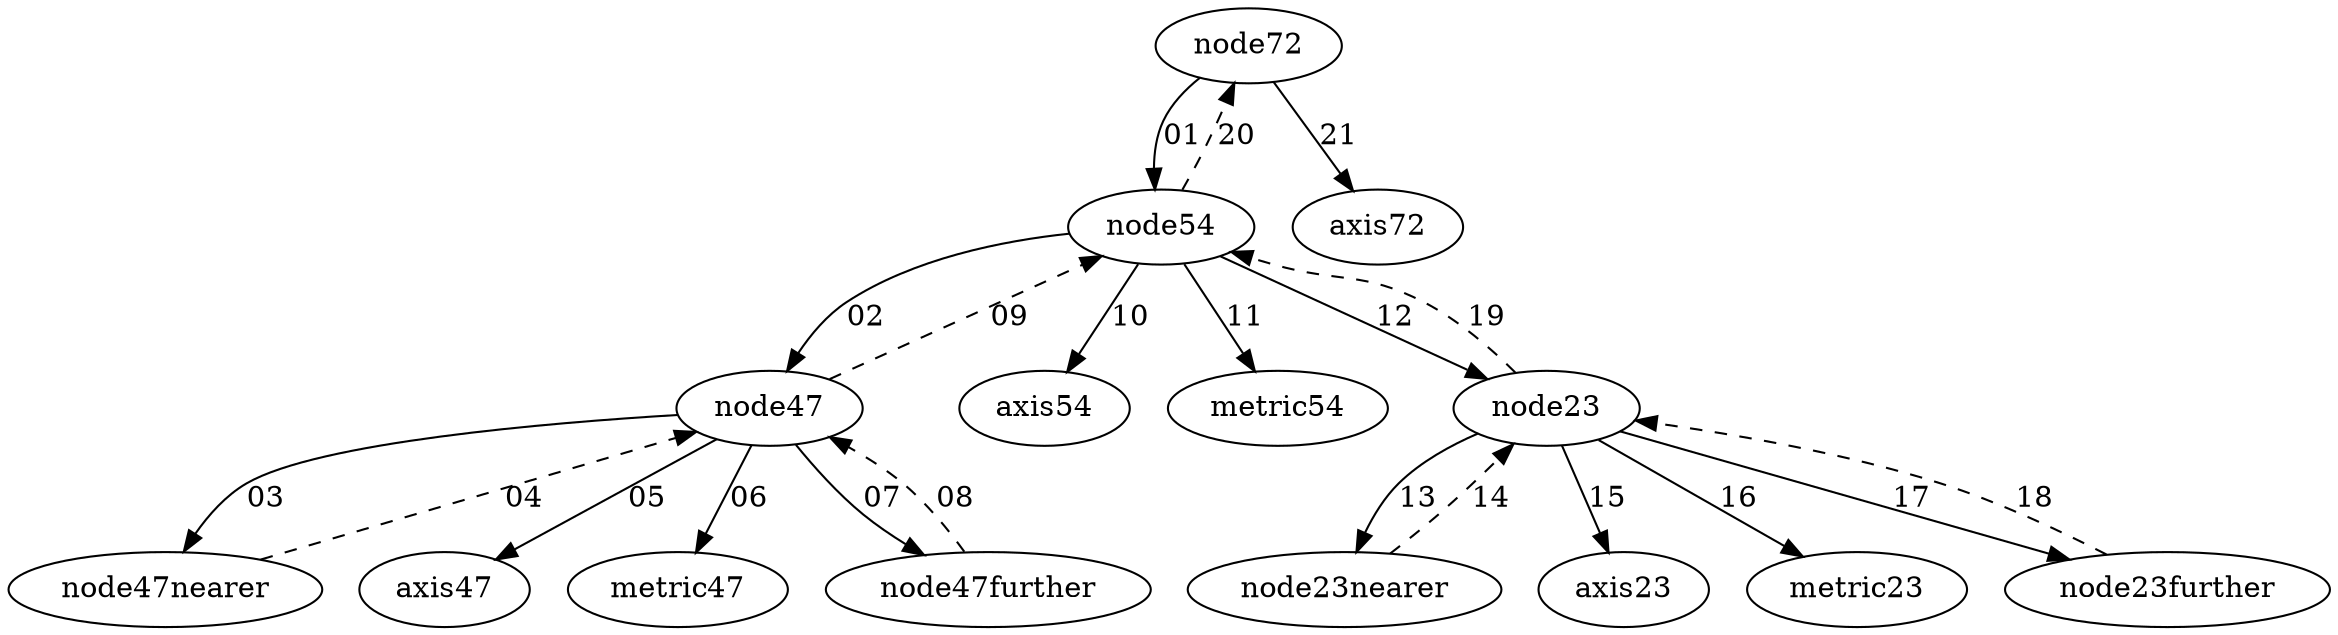 digraph G {
    node72 -> node54[label="01"];
    node54 -> node47[label="02"];
    node47 -> node47nearer[label="03"];
    node47nearer -> node47[label="04",style="dashed"];
    node47 -> axis47[label="05"];
    node47 -> metric47[label="06"];
    node47 -> node47further[label="07"];
    node47further -> node47[label="08",style="dashed"];
    node47 -> node54[label="09",style="dashed"];
    node54 -> axis54[label="10"];
    node54 -> metric54[label="11"];
    node54 -> node23[label="12"];
    node23 -> node23nearer[label="13"];
    node23nearer -> node23[label="14",style="dashed"];
    node23 -> axis23[label="15"];
    node23 -> metric23[label="16"];
    node23 -> node23further[label="17"];
    node23further -> node23[label="18",style="dashed"];
    node23 -> node54[label="19",style="dashed"];
    node54 -> node72[label="20",style="dashed"];
    node72 -> axis72[label="21"];
}